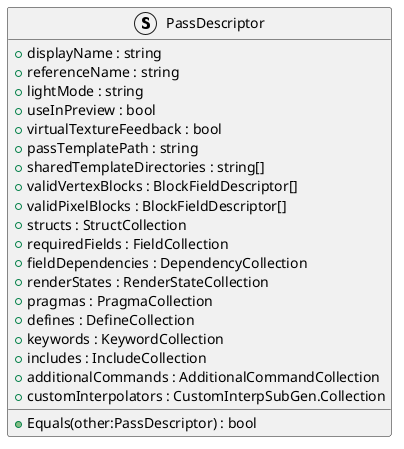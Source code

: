@startuml
struct PassDescriptor {
    + displayName : string
    + referenceName : string
    + lightMode : string
    + useInPreview : bool
    + virtualTextureFeedback : bool
    + passTemplatePath : string
    + sharedTemplateDirectories : string[]
    + validVertexBlocks : BlockFieldDescriptor[]
    + validPixelBlocks : BlockFieldDescriptor[]
    + structs : StructCollection
    + requiredFields : FieldCollection
    + fieldDependencies : DependencyCollection
    + renderStates : RenderStateCollection
    + pragmas : PragmaCollection
    + defines : DefineCollection
    + keywords : KeywordCollection
    + includes : IncludeCollection
    + additionalCommands : AdditionalCommandCollection
    + customInterpolators : CustomInterpSubGen.Collection
    + Equals(other:PassDescriptor) : bool
}
@enduml
